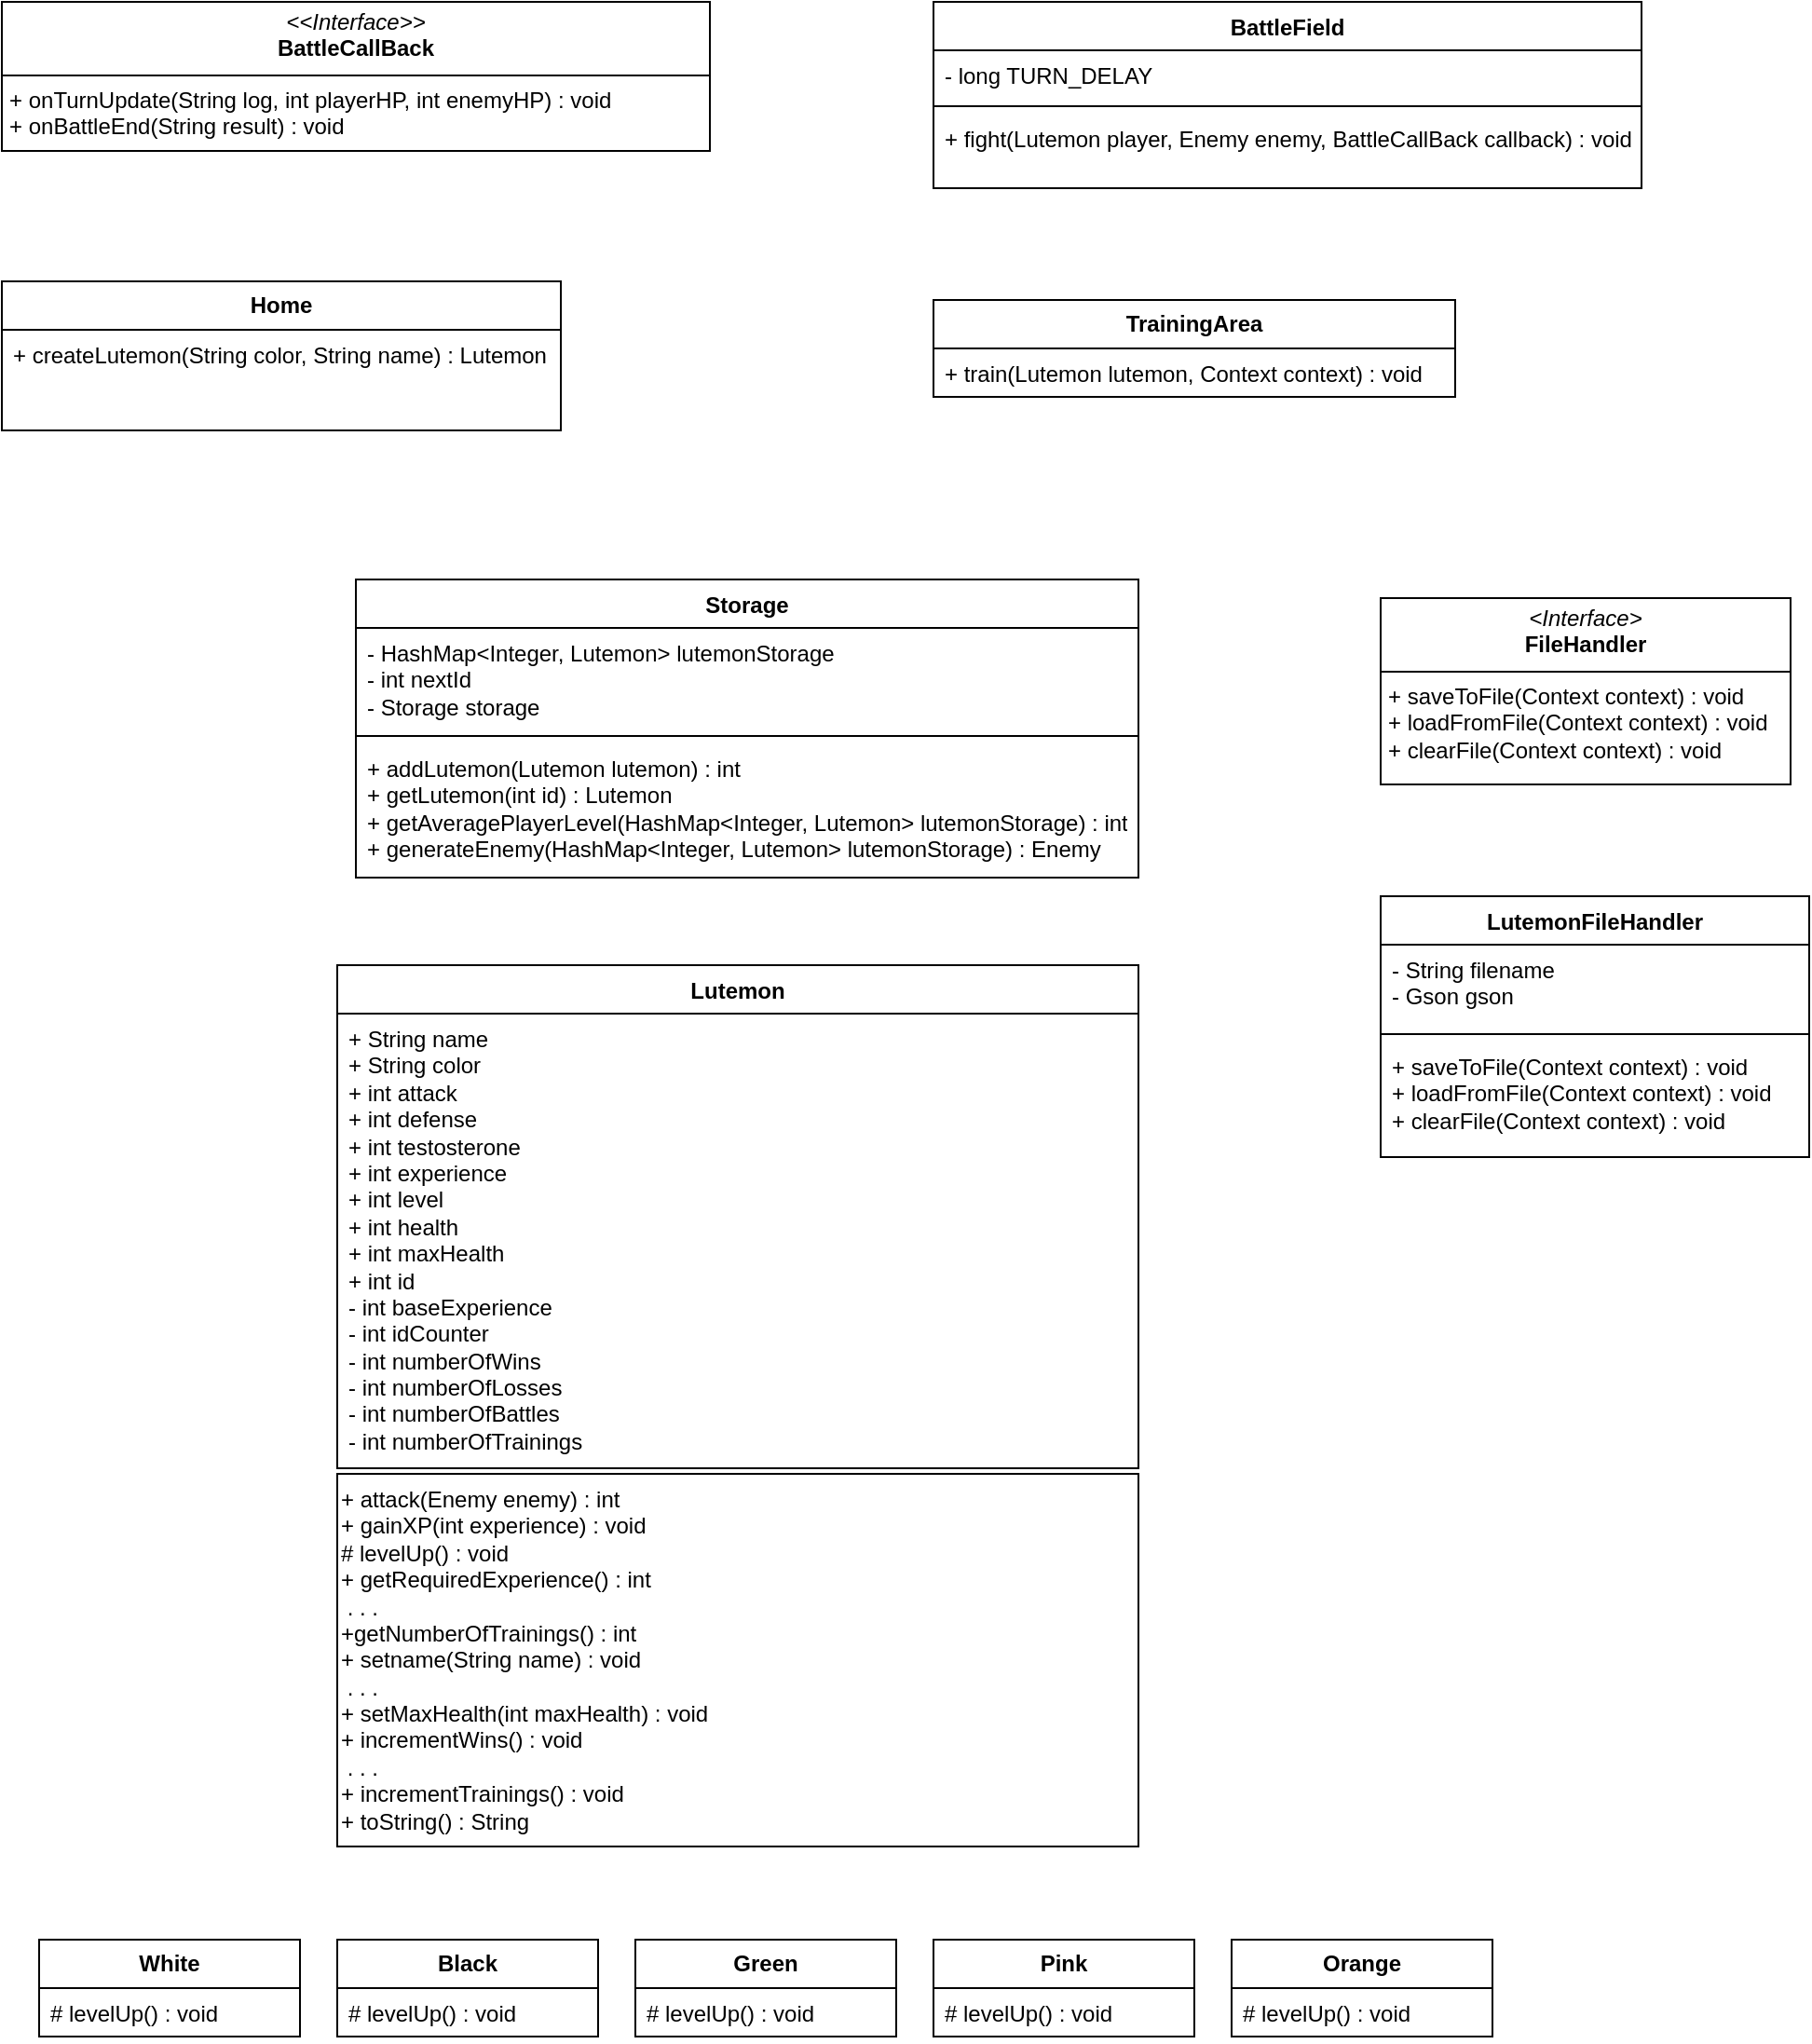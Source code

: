 <mxfile version="25.0.1">
  <diagram id="C5RBs43oDa-KdzZeNtuy" name="Page-1">
    <mxGraphModel dx="1050" dy="530" grid="1" gridSize="10" guides="1" tooltips="1" connect="1" arrows="1" fold="1" page="1" pageScale="1" pageWidth="1169" pageHeight="1654" math="0" shadow="0">
      <root>
        <mxCell id="WIyWlLk6GJQsqaUBKTNV-0" />
        <mxCell id="WIyWlLk6GJQsqaUBKTNV-1" parent="WIyWlLk6GJQsqaUBKTNV-0" />
        <mxCell id="BMyTvCxRVI_t090AyA1p-0" value="&lt;b&gt;Home&lt;/b&gt;" style="swimlane;fontStyle=0;childLayout=stackLayout;horizontal=1;startSize=26;fillColor=none;horizontalStack=0;resizeParent=1;resizeParentMax=0;resizeLast=0;collapsible=1;marginBottom=0;whiteSpace=wrap;html=1;" vertex="1" parent="WIyWlLk6GJQsqaUBKTNV-1">
          <mxGeometry x="100" y="190" width="300" height="80" as="geometry" />
        </mxCell>
        <mxCell id="BMyTvCxRVI_t090AyA1p-2" value="+ createLutemon(String color, String name) : Lutemon" style="text;strokeColor=none;fillColor=none;align=left;verticalAlign=top;spacingLeft=4;spacingRight=4;overflow=hidden;rotatable=0;points=[[0,0.5],[1,0.5]];portConstraint=eastwest;whiteSpace=wrap;html=1;" vertex="1" parent="BMyTvCxRVI_t090AyA1p-0">
          <mxGeometry y="26" width="300" height="54" as="geometry" />
        </mxCell>
        <mxCell id="BMyTvCxRVI_t090AyA1p-4" value="Storage" style="swimlane;fontStyle=1;align=center;verticalAlign=top;childLayout=stackLayout;horizontal=1;startSize=26;horizontalStack=0;resizeParent=1;resizeParentMax=0;resizeLast=0;collapsible=1;marginBottom=0;whiteSpace=wrap;html=1;" vertex="1" parent="WIyWlLk6GJQsqaUBKTNV-1">
          <mxGeometry x="290" y="350" width="420" height="160" as="geometry" />
        </mxCell>
        <mxCell id="BMyTvCxRVI_t090AyA1p-5" value="- HashMap&amp;lt;Integer, Lutemon&amp;gt; lutemonStorage&lt;div&gt;- int nextId&lt;/div&gt;&lt;div&gt;- Storage storage&lt;/div&gt;" style="text;strokeColor=none;fillColor=none;align=left;verticalAlign=top;spacingLeft=4;spacingRight=4;overflow=hidden;rotatable=0;points=[[0,0.5],[1,0.5]];portConstraint=eastwest;whiteSpace=wrap;html=1;" vertex="1" parent="BMyTvCxRVI_t090AyA1p-4">
          <mxGeometry y="26" width="420" height="54" as="geometry" />
        </mxCell>
        <mxCell id="BMyTvCxRVI_t090AyA1p-6" value="" style="line;strokeWidth=1;fillColor=none;align=left;verticalAlign=middle;spacingTop=-1;spacingLeft=3;spacingRight=3;rotatable=0;labelPosition=right;points=[];portConstraint=eastwest;strokeColor=inherit;" vertex="1" parent="BMyTvCxRVI_t090AyA1p-4">
          <mxGeometry y="80" width="420" height="8" as="geometry" />
        </mxCell>
        <mxCell id="BMyTvCxRVI_t090AyA1p-7" value="+ addLutemon(Lutemon lutemon) : int&lt;div&gt;+ getLutemon(int id) : Lutemon&lt;/div&gt;&lt;div&gt;+ getAveragePlayerLevel(HashMap&amp;lt;Integer, Lutemon&amp;gt; lutemonStorage) : int&lt;/div&gt;&lt;div&gt;+ generateEnemy(HashMap&amp;lt;Integer, Lutemon&amp;gt; lutemonStorage) : Enemy&lt;/div&gt;" style="text;strokeColor=none;fillColor=none;align=left;verticalAlign=top;spacingLeft=4;spacingRight=4;overflow=hidden;rotatable=0;points=[[0,0.5],[1,0.5]];portConstraint=eastwest;whiteSpace=wrap;html=1;" vertex="1" parent="BMyTvCxRVI_t090AyA1p-4">
          <mxGeometry y="88" width="420" height="72" as="geometry" />
        </mxCell>
        <mxCell id="BMyTvCxRVI_t090AyA1p-9" value="&lt;p style=&quot;margin:0px;margin-top:4px;text-align:center;&quot;&gt;&lt;i&gt;&amp;lt;&amp;lt;Interface&amp;gt;&amp;gt;&lt;/i&gt;&lt;br&gt;&lt;b&gt;BattleCallBack&lt;/b&gt;&lt;/p&gt;&lt;hr size=&quot;1&quot; style=&quot;border-style:solid;&quot;&gt;&lt;p style=&quot;margin:0px;margin-left:4px;&quot;&gt;&lt;span style=&quot;background-color: initial;&quot;&gt;+ onTurnUpdate(String log, int playerHP, int enemyHP) : void&lt;/span&gt;&lt;/p&gt;&lt;p style=&quot;margin:0px;margin-left:4px;&quot;&gt;+ onBattleEnd(String result) : void&lt;/p&gt;" style="verticalAlign=top;align=left;overflow=fill;html=1;whiteSpace=wrap;" vertex="1" parent="WIyWlLk6GJQsqaUBKTNV-1">
          <mxGeometry x="100" y="40" width="380" height="80" as="geometry" />
        </mxCell>
        <mxCell id="BMyTvCxRVI_t090AyA1p-10" value="BattleField" style="swimlane;fontStyle=1;align=center;verticalAlign=top;childLayout=stackLayout;horizontal=1;startSize=26;horizontalStack=0;resizeParent=1;resizeParentMax=0;resizeLast=0;collapsible=1;marginBottom=0;whiteSpace=wrap;html=1;" vertex="1" parent="WIyWlLk6GJQsqaUBKTNV-1">
          <mxGeometry x="600" y="40" width="380" height="100" as="geometry" />
        </mxCell>
        <mxCell id="BMyTvCxRVI_t090AyA1p-11" value="- long TURN_DELAY" style="text;strokeColor=none;fillColor=none;align=left;verticalAlign=top;spacingLeft=4;spacingRight=4;overflow=hidden;rotatable=0;points=[[0,0.5],[1,0.5]];portConstraint=eastwest;whiteSpace=wrap;html=1;" vertex="1" parent="BMyTvCxRVI_t090AyA1p-10">
          <mxGeometry y="26" width="380" height="26" as="geometry" />
        </mxCell>
        <mxCell id="BMyTvCxRVI_t090AyA1p-12" value="" style="line;strokeWidth=1;fillColor=none;align=left;verticalAlign=middle;spacingTop=-1;spacingLeft=3;spacingRight=3;rotatable=0;labelPosition=right;points=[];portConstraint=eastwest;strokeColor=inherit;" vertex="1" parent="BMyTvCxRVI_t090AyA1p-10">
          <mxGeometry y="52" width="380" height="8" as="geometry" />
        </mxCell>
        <mxCell id="BMyTvCxRVI_t090AyA1p-13" value="+ fight(Lutemon player, Enemy enemy, BattleCallBack callback) : void" style="text;strokeColor=none;fillColor=none;align=left;verticalAlign=top;spacingLeft=4;spacingRight=4;overflow=hidden;rotatable=0;points=[[0,0.5],[1,0.5]];portConstraint=eastwest;whiteSpace=wrap;html=1;" vertex="1" parent="BMyTvCxRVI_t090AyA1p-10">
          <mxGeometry y="60" width="380" height="40" as="geometry" />
        </mxCell>
        <mxCell id="BMyTvCxRVI_t090AyA1p-14" value="&lt;b&gt;TrainingArea&lt;/b&gt;" style="swimlane;fontStyle=0;childLayout=stackLayout;horizontal=1;startSize=26;fillColor=none;horizontalStack=0;resizeParent=1;resizeParentMax=0;resizeLast=0;collapsible=1;marginBottom=0;whiteSpace=wrap;html=1;" vertex="1" parent="WIyWlLk6GJQsqaUBKTNV-1">
          <mxGeometry x="600" y="200" width="280" height="52" as="geometry" />
        </mxCell>
        <mxCell id="BMyTvCxRVI_t090AyA1p-15" value="+ train(Lutemon lutemon, Context context) : void" style="text;strokeColor=none;fillColor=none;align=left;verticalAlign=top;spacingLeft=4;spacingRight=4;overflow=hidden;rotatable=0;points=[[0,0.5],[1,0.5]];portConstraint=eastwest;whiteSpace=wrap;html=1;" vertex="1" parent="BMyTvCxRVI_t090AyA1p-14">
          <mxGeometry y="26" width="280" height="26" as="geometry" />
        </mxCell>
        <mxCell id="BMyTvCxRVI_t090AyA1p-18" value="Lutemon" style="swimlane;fontStyle=1;align=center;verticalAlign=top;childLayout=stackLayout;horizontal=1;startSize=26;horizontalStack=0;resizeParent=1;resizeParentMax=0;resizeLast=0;collapsible=1;marginBottom=0;whiteSpace=wrap;html=1;" vertex="1" parent="WIyWlLk6GJQsqaUBKTNV-1">
          <mxGeometry x="280" y="557" width="430" height="270" as="geometry" />
        </mxCell>
        <mxCell id="BMyTvCxRVI_t090AyA1p-19" value="+ String name&lt;div&gt;+ String color&lt;/div&gt;&lt;div&gt;+ int attack&lt;/div&gt;&lt;div&gt;+ int defense&lt;/div&gt;&lt;div&gt;+ int testosterone&lt;/div&gt;&lt;div&gt;+ int experience&lt;/div&gt;&lt;div&gt;+ int level&lt;/div&gt;&lt;div&gt;+ int health&lt;/div&gt;&lt;div&gt;+ int maxHealth&lt;/div&gt;&lt;div&gt;+ int id&lt;/div&gt;&lt;div&gt;- int baseExperience&lt;/div&gt;&lt;div&gt;- int idCounter&lt;/div&gt;&lt;div&gt;- int numberOfWins&lt;/div&gt;&lt;div&gt;- int numberOfLosses&lt;/div&gt;&lt;div&gt;- int numberOfBattles&lt;/div&gt;&lt;div&gt;- int numberOfTrainings&lt;/div&gt;" style="text;strokeColor=none;fillColor=none;align=left;verticalAlign=top;spacingLeft=4;spacingRight=4;overflow=hidden;rotatable=0;points=[[0,0.5],[1,0.5]];portConstraint=eastwest;whiteSpace=wrap;html=1;" vertex="1" parent="BMyTvCxRVI_t090AyA1p-18">
          <mxGeometry y="26" width="430" height="244" as="geometry" />
        </mxCell>
        <mxCell id="BMyTvCxRVI_t090AyA1p-20" value="" style="line;strokeWidth=1;fillColor=none;align=left;verticalAlign=middle;spacingTop=-1;spacingLeft=3;spacingRight=3;rotatable=0;labelPosition=right;points=[];portConstraint=eastwest;strokeColor=inherit;" vertex="1" parent="BMyTvCxRVI_t090AyA1p-18">
          <mxGeometry y="270" width="430" as="geometry" />
        </mxCell>
        <mxCell id="BMyTvCxRVI_t090AyA1p-25" value="+ attack(Enemy enemy) : int&lt;div&gt;+ gainXP(int experience) : void&lt;/div&gt;&lt;div&gt;# levelUp() : void&lt;/div&gt;&lt;div&gt;+ getRequiredExperience() : int&lt;/div&gt;&lt;div&gt;&amp;nbsp;. . .&lt;/div&gt;&lt;div&gt;+getNumberOfTrainings() : int&lt;/div&gt;&lt;div&gt;+ setname(String name) : void&lt;/div&gt;&lt;div&gt;&amp;nbsp;. . .&lt;/div&gt;&lt;div&gt;+ setMaxHealth(int maxHealth) : void&lt;/div&gt;&lt;div&gt;+ incrementWins() : void&lt;/div&gt;&lt;div&gt;&amp;nbsp;. . .&lt;/div&gt;&lt;div&gt;+ incrementTrainings() : void&lt;/div&gt;&lt;div&gt;+ toString() : String&lt;/div&gt;" style="html=1;whiteSpace=wrap;align=left;fillColor=none;" vertex="1" parent="WIyWlLk6GJQsqaUBKTNV-1">
          <mxGeometry x="280" y="830" width="430" height="200" as="geometry" />
        </mxCell>
        <mxCell id="BMyTvCxRVI_t090AyA1p-26" value="&lt;b&gt;White&lt;/b&gt;" style="swimlane;fontStyle=0;childLayout=stackLayout;horizontal=1;startSize=26;fillColor=none;horizontalStack=0;resizeParent=1;resizeParentMax=0;resizeLast=0;collapsible=1;marginBottom=0;whiteSpace=wrap;html=1;" vertex="1" parent="WIyWlLk6GJQsqaUBKTNV-1">
          <mxGeometry x="120" y="1080" width="140" height="52" as="geometry" />
        </mxCell>
        <mxCell id="BMyTvCxRVI_t090AyA1p-27" value="# levelUp() : void" style="text;strokeColor=none;fillColor=none;align=left;verticalAlign=top;spacingLeft=4;spacingRight=4;overflow=hidden;rotatable=0;points=[[0,0.5],[1,0.5]];portConstraint=eastwest;whiteSpace=wrap;html=1;" vertex="1" parent="BMyTvCxRVI_t090AyA1p-26">
          <mxGeometry y="26" width="140" height="26" as="geometry" />
        </mxCell>
        <mxCell id="BMyTvCxRVI_t090AyA1p-30" value="&lt;b&gt;Black&lt;/b&gt;" style="swimlane;fontStyle=0;childLayout=stackLayout;horizontal=1;startSize=26;fillColor=none;horizontalStack=0;resizeParent=1;resizeParentMax=0;resizeLast=0;collapsible=1;marginBottom=0;whiteSpace=wrap;html=1;" vertex="1" parent="WIyWlLk6GJQsqaUBKTNV-1">
          <mxGeometry x="280" y="1080" width="140" height="52" as="geometry" />
        </mxCell>
        <mxCell id="BMyTvCxRVI_t090AyA1p-31" value="# levelUp() : void" style="text;strokeColor=none;fillColor=none;align=left;verticalAlign=top;spacingLeft=4;spacingRight=4;overflow=hidden;rotatable=0;points=[[0,0.5],[1,0.5]];portConstraint=eastwest;whiteSpace=wrap;html=1;" vertex="1" parent="BMyTvCxRVI_t090AyA1p-30">
          <mxGeometry y="26" width="140" height="26" as="geometry" />
        </mxCell>
        <mxCell id="BMyTvCxRVI_t090AyA1p-32" value="&lt;b&gt;Green&lt;/b&gt;" style="swimlane;fontStyle=0;childLayout=stackLayout;horizontal=1;startSize=26;fillColor=none;horizontalStack=0;resizeParent=1;resizeParentMax=0;resizeLast=0;collapsible=1;marginBottom=0;whiteSpace=wrap;html=1;" vertex="1" parent="WIyWlLk6GJQsqaUBKTNV-1">
          <mxGeometry x="440" y="1080" width="140" height="52" as="geometry" />
        </mxCell>
        <mxCell id="BMyTvCxRVI_t090AyA1p-33" value="# levelUp() : void" style="text;strokeColor=none;fillColor=none;align=left;verticalAlign=top;spacingLeft=4;spacingRight=4;overflow=hidden;rotatable=0;points=[[0,0.5],[1,0.5]];portConstraint=eastwest;whiteSpace=wrap;html=1;" vertex="1" parent="BMyTvCxRVI_t090AyA1p-32">
          <mxGeometry y="26" width="140" height="26" as="geometry" />
        </mxCell>
        <mxCell id="BMyTvCxRVI_t090AyA1p-34" value="&lt;b&gt;Pink&lt;/b&gt;" style="swimlane;fontStyle=0;childLayout=stackLayout;horizontal=1;startSize=26;fillColor=none;horizontalStack=0;resizeParent=1;resizeParentMax=0;resizeLast=0;collapsible=1;marginBottom=0;whiteSpace=wrap;html=1;" vertex="1" parent="WIyWlLk6GJQsqaUBKTNV-1">
          <mxGeometry x="600" y="1080" width="140" height="52" as="geometry" />
        </mxCell>
        <mxCell id="BMyTvCxRVI_t090AyA1p-35" value="# levelUp() : void" style="text;strokeColor=none;fillColor=none;align=left;verticalAlign=top;spacingLeft=4;spacingRight=4;overflow=hidden;rotatable=0;points=[[0,0.5],[1,0.5]];portConstraint=eastwest;whiteSpace=wrap;html=1;" vertex="1" parent="BMyTvCxRVI_t090AyA1p-34">
          <mxGeometry y="26" width="140" height="26" as="geometry" />
        </mxCell>
        <mxCell id="BMyTvCxRVI_t090AyA1p-36" value="&lt;b&gt;Orange&lt;/b&gt;" style="swimlane;fontStyle=0;childLayout=stackLayout;horizontal=1;startSize=26;fillColor=none;horizontalStack=0;resizeParent=1;resizeParentMax=0;resizeLast=0;collapsible=1;marginBottom=0;whiteSpace=wrap;html=1;" vertex="1" parent="WIyWlLk6GJQsqaUBKTNV-1">
          <mxGeometry x="760" y="1080" width="140" height="52" as="geometry" />
        </mxCell>
        <mxCell id="BMyTvCxRVI_t090AyA1p-37" value="# levelUp() : void" style="text;strokeColor=none;fillColor=none;align=left;verticalAlign=top;spacingLeft=4;spacingRight=4;overflow=hidden;rotatable=0;points=[[0,0.5],[1,0.5]];portConstraint=eastwest;whiteSpace=wrap;html=1;" vertex="1" parent="BMyTvCxRVI_t090AyA1p-36">
          <mxGeometry y="26" width="140" height="26" as="geometry" />
        </mxCell>
        <mxCell id="BMyTvCxRVI_t090AyA1p-38" value="&lt;p style=&quot;margin:0px;margin-top:4px;text-align:center;&quot;&gt;&lt;i&gt;&amp;lt;Interface&amp;gt;&lt;/i&gt;&lt;br&gt;&lt;b&gt;FileHandler&lt;/b&gt;&lt;/p&gt;&lt;hr size=&quot;1&quot; style=&quot;border-style:solid;&quot;&gt;&lt;p style=&quot;margin:0px;margin-left:4px;&quot;&gt;+ saveToFile(Context context) : void&lt;br&gt;&lt;/p&gt;&lt;p style=&quot;margin:0px;margin-left:4px;&quot;&gt;+ loadFromFile(Context context) : void&lt;/p&gt;&lt;p style=&quot;margin:0px;margin-left:4px;&quot;&gt;+ clearFile(Context context) : void&lt;/p&gt;" style="verticalAlign=top;align=left;overflow=fill;html=1;whiteSpace=wrap;" vertex="1" parent="WIyWlLk6GJQsqaUBKTNV-1">
          <mxGeometry x="840" y="360" width="220" height="100" as="geometry" />
        </mxCell>
        <mxCell id="BMyTvCxRVI_t090AyA1p-46" value="LutemonFileHandler" style="swimlane;fontStyle=1;align=center;verticalAlign=top;childLayout=stackLayout;horizontal=1;startSize=26;horizontalStack=0;resizeParent=1;resizeParentMax=0;resizeLast=0;collapsible=1;marginBottom=0;whiteSpace=wrap;html=1;" vertex="1" parent="WIyWlLk6GJQsqaUBKTNV-1">
          <mxGeometry x="840" y="520" width="230" height="140" as="geometry" />
        </mxCell>
        <mxCell id="BMyTvCxRVI_t090AyA1p-47" value="- String filename&lt;div&gt;- Gson gson&lt;/div&gt;" style="text;strokeColor=none;fillColor=none;align=left;verticalAlign=top;spacingLeft=4;spacingRight=4;overflow=hidden;rotatable=0;points=[[0,0.5],[1,0.5]];portConstraint=eastwest;whiteSpace=wrap;html=1;" vertex="1" parent="BMyTvCxRVI_t090AyA1p-46">
          <mxGeometry y="26" width="230" height="44" as="geometry" />
        </mxCell>
        <mxCell id="BMyTvCxRVI_t090AyA1p-48" value="" style="line;strokeWidth=1;fillColor=none;align=left;verticalAlign=middle;spacingTop=-1;spacingLeft=3;spacingRight=3;rotatable=0;labelPosition=right;points=[];portConstraint=eastwest;strokeColor=inherit;" vertex="1" parent="BMyTvCxRVI_t090AyA1p-46">
          <mxGeometry y="70" width="230" height="8" as="geometry" />
        </mxCell>
        <mxCell id="BMyTvCxRVI_t090AyA1p-49" value="+ saveToFile(Context context) : void&lt;div&gt;+ loadFromFile(Context context) : void&lt;/div&gt;&lt;div&gt;+ clearFile(Context context) : void&lt;/div&gt;" style="text;strokeColor=none;fillColor=none;align=left;verticalAlign=top;spacingLeft=4;spacingRight=4;overflow=hidden;rotatable=0;points=[[0,0.5],[1,0.5]];portConstraint=eastwest;whiteSpace=wrap;html=1;" vertex="1" parent="BMyTvCxRVI_t090AyA1p-46">
          <mxGeometry y="78" width="230" height="62" as="geometry" />
        </mxCell>
      </root>
    </mxGraphModel>
  </diagram>
</mxfile>
